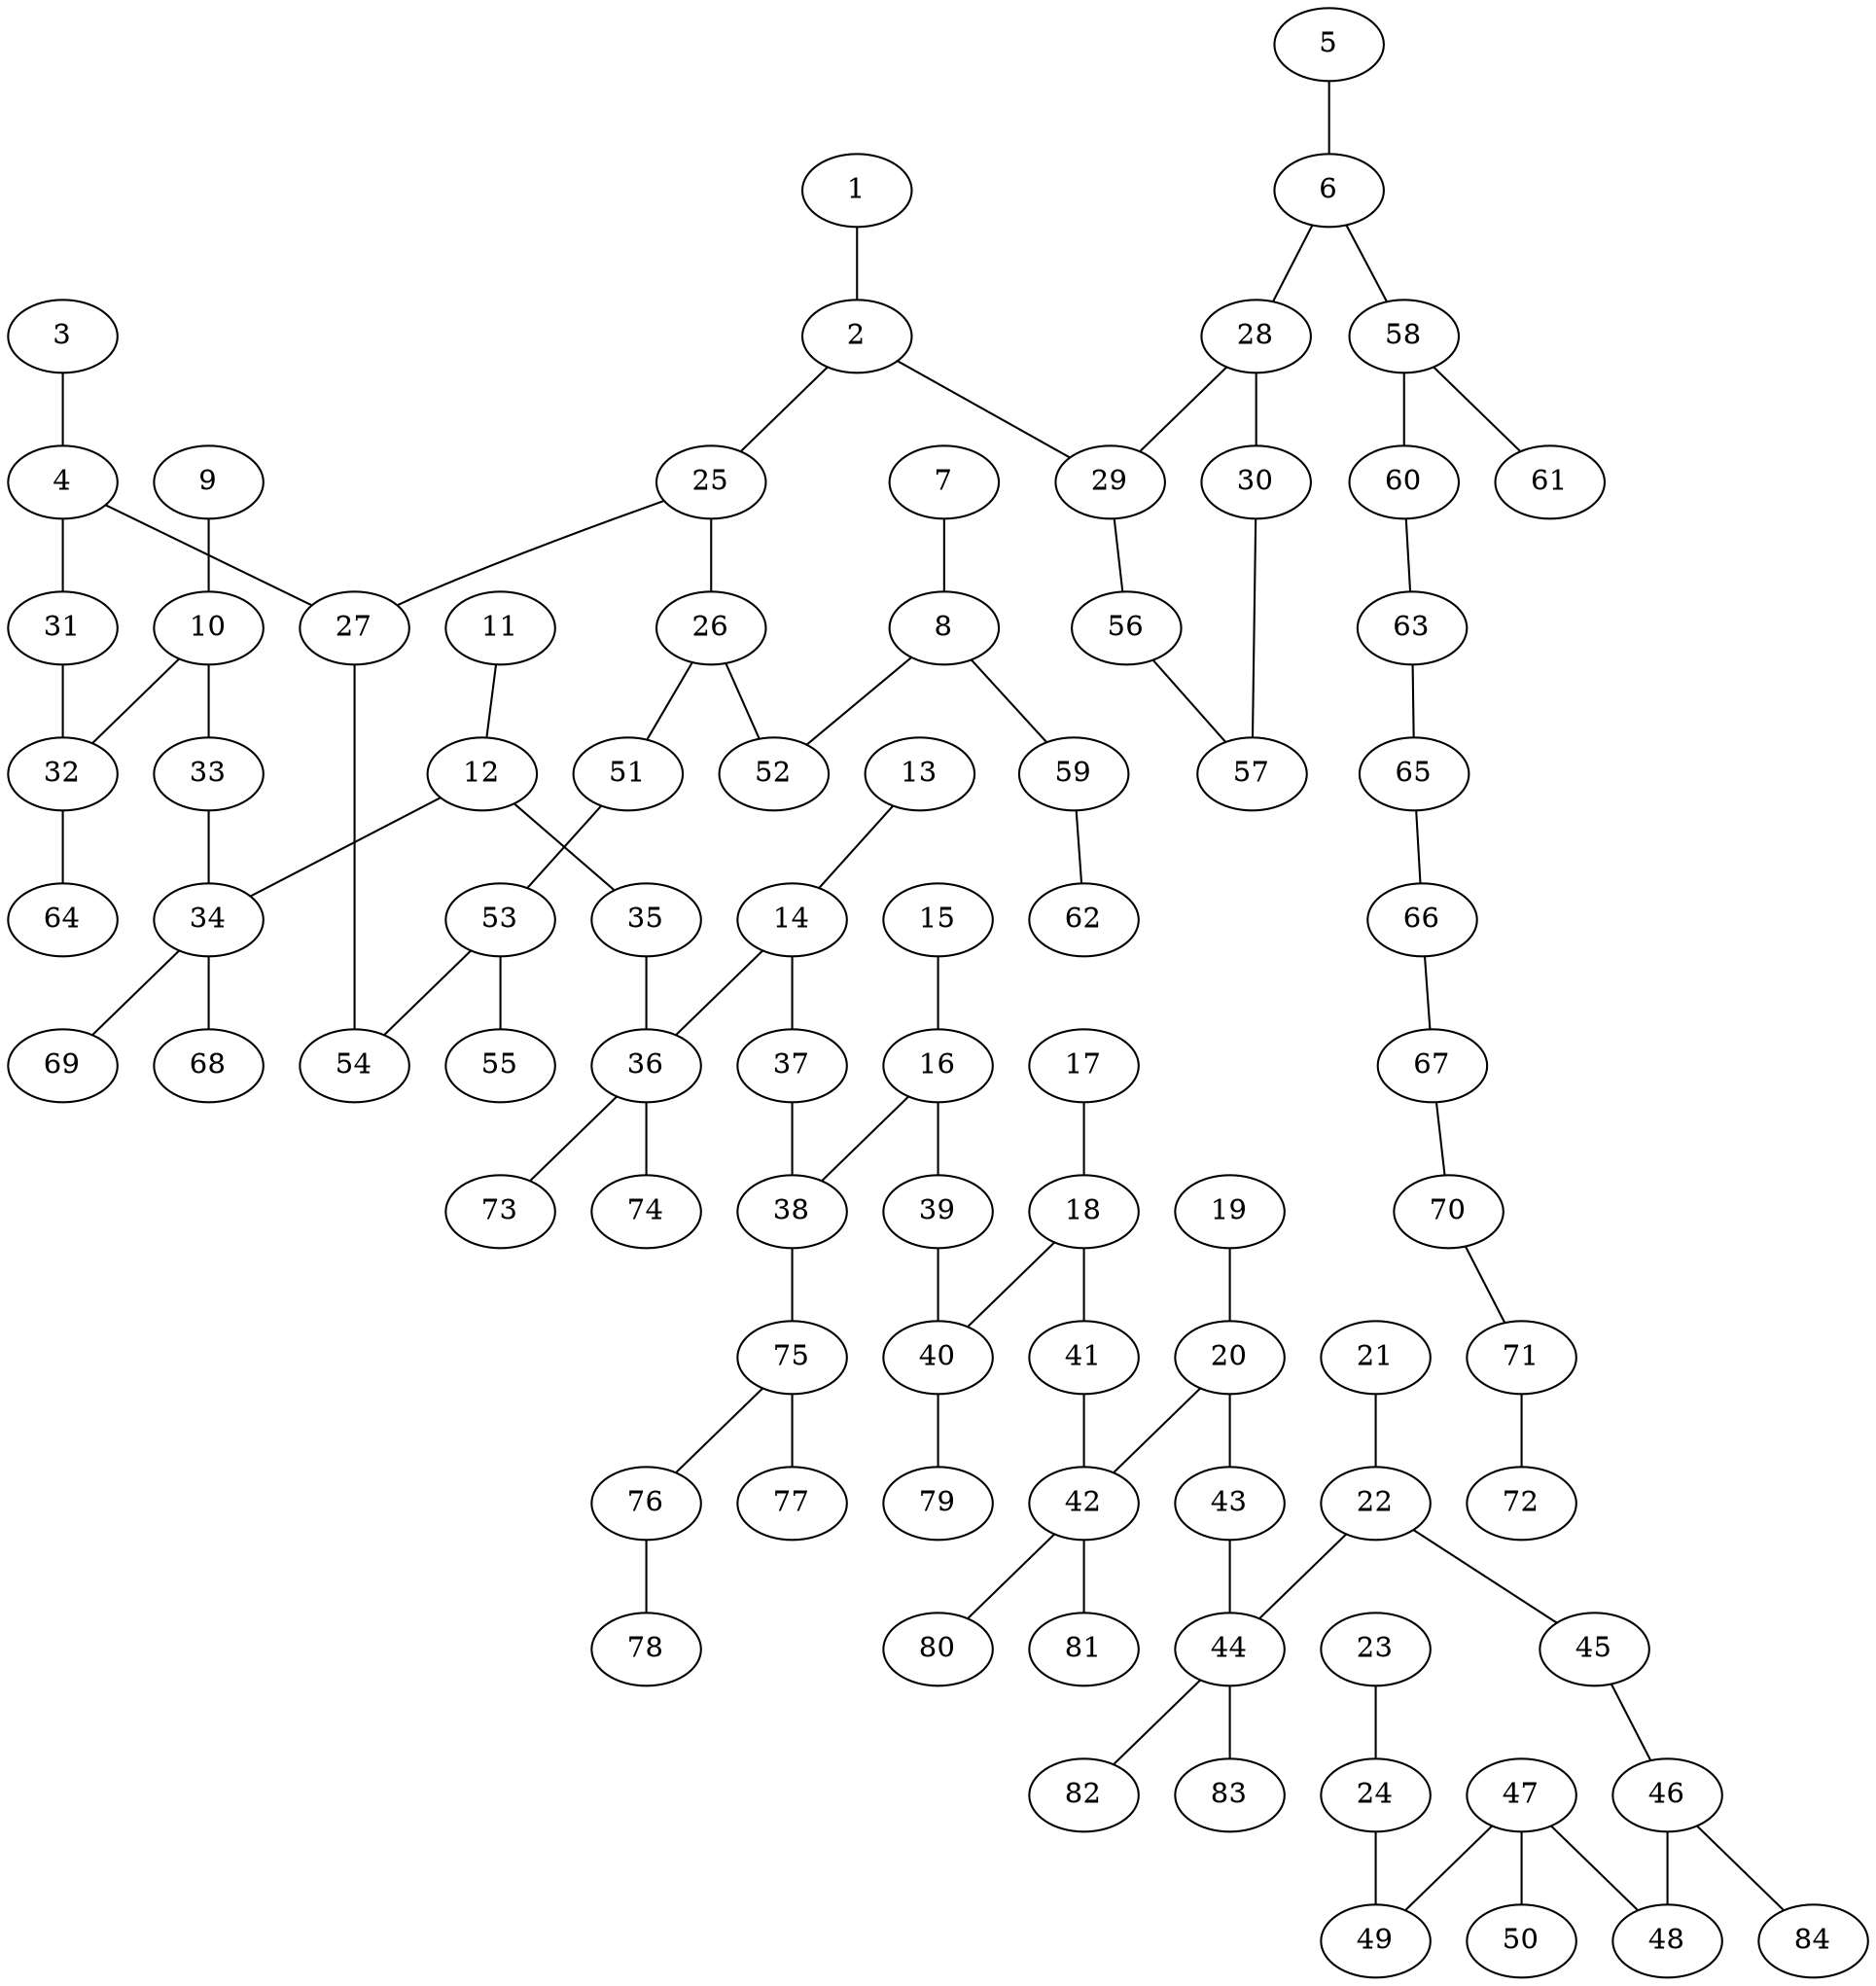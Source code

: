 graph {
1--2;
3--4;
5--6;
7--8;
9--10;
11--12;
13--14;
15--16;
17--18;
19--20;
21--22;
23--24;
25--26;
25--27;
2--25;
28--29;
28--30;
6--28;
4--31;
31--32;
10--33;
33--34;
12--35;
35--36;
14--37;
37--38;
16--39;
39--40;
41--42;
18--41;
43--44;
20--43;
22--45;
45--46;
47--48;
47--49;
47--50;
26--51;
26--52;
51--53;
53--54;
53--55;
27--54;
4--27;
2--29;
29--56;
8--52;
56--57;
30--57;
6--58;
8--59;
58--60;
58--61;
59--62;
60--63;
32--64;
10--32;
63--65;
65--66;
66--67;
34--68;
34--69;
12--34;
67--70;
70--71;
71--72;
14--36;
36--73;
36--74;
38--75;
16--38;
75--76;
75--77;
76--78;
18--40;
40--79;
20--42;
42--80;
42--81;
22--44;
44--82;
44--83;
46--48;
46--84;
24--49;
}
